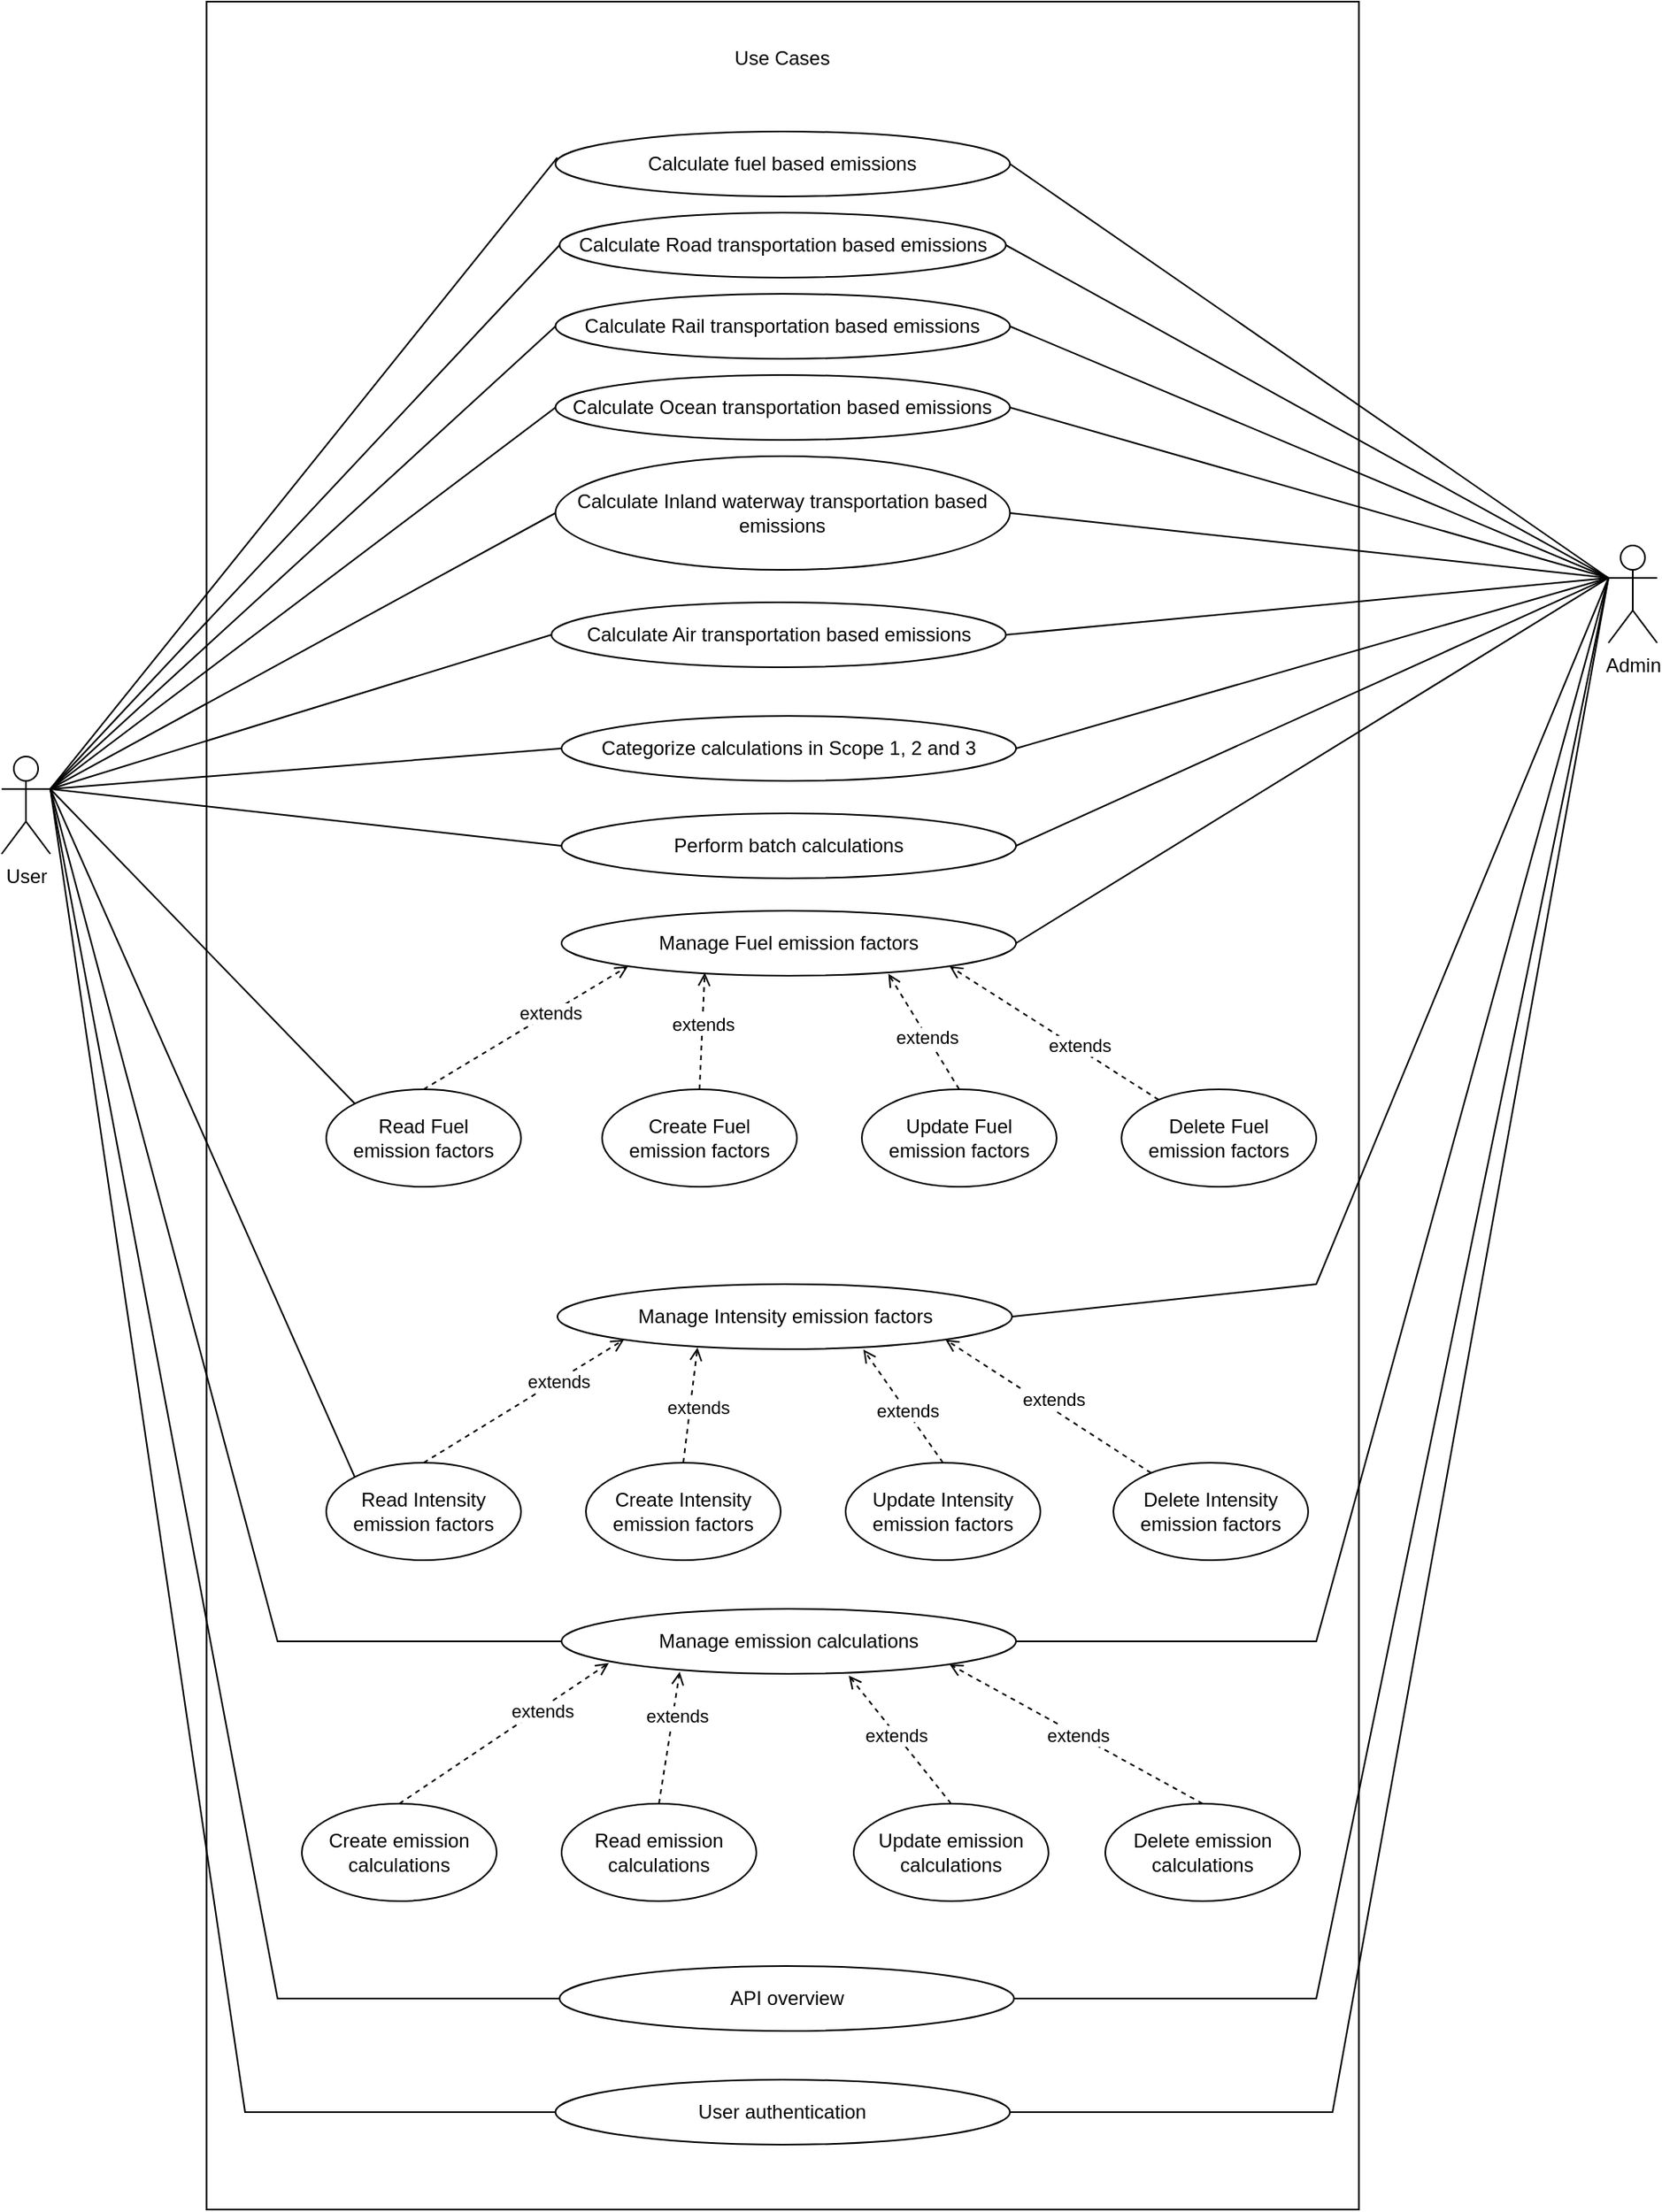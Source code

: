 <mxfile version="22.1.2" type="device">
  <diagram name="Page-1" id="KJeR-6iOu1gyfQtUOH7p">
    <mxGraphModel dx="6248" dy="3240" grid="1" gridSize="10" guides="1" tooltips="1" connect="1" arrows="1" fold="1" page="1" pageScale="1" pageWidth="850" pageHeight="1100" math="0" shadow="0">
      <root>
        <mxCell id="0" />
        <mxCell id="1" parent="0" />
        <mxCell id="jSa6UbDtJT3EHKXAqKy7-3" value="" style="rounded=0;whiteSpace=wrap;html=1;" parent="1" vertex="1">
          <mxGeometry x="206.25" y="70" width="710" height="1360" as="geometry" />
        </mxCell>
        <mxCell id="Uce3np_s1-tXbYtXFm9n-107" style="rounded=0;orthogonalLoop=1;jettySize=auto;html=1;exitX=1;exitY=0.333;exitDx=0;exitDy=0;exitPerimeter=0;entryX=0;entryY=0.5;entryDx=0;entryDy=0;endArrow=none;endFill=0;" parent="1" source="jSa6UbDtJT3EHKXAqKy7-2" target="Uce3np_s1-tXbYtXFm9n-55" edge="1">
          <mxGeometry relative="1" as="geometry" />
        </mxCell>
        <mxCell id="Uce3np_s1-tXbYtXFm9n-108" style="rounded=0;orthogonalLoop=1;jettySize=auto;html=1;exitX=1;exitY=0.333;exitDx=0;exitDy=0;exitPerimeter=0;entryX=0;entryY=0.5;entryDx=0;entryDy=0;endArrow=none;endFill=0;" parent="1" source="jSa6UbDtJT3EHKXAqKy7-2" target="Uce3np_s1-tXbYtXFm9n-57" edge="1">
          <mxGeometry relative="1" as="geometry" />
        </mxCell>
        <mxCell id="Uce3np_s1-tXbYtXFm9n-109" style="rounded=0;orthogonalLoop=1;jettySize=auto;html=1;exitX=1;exitY=0.333;exitDx=0;exitDy=0;exitPerimeter=0;entryX=0;entryY=0;entryDx=0;entryDy=0;endArrow=none;endFill=0;" parent="1" source="jSa6UbDtJT3EHKXAqKy7-2" target="Uce3np_s1-tXbYtXFm9n-65" edge="1">
          <mxGeometry relative="1" as="geometry" />
        </mxCell>
        <mxCell id="Uce3np_s1-tXbYtXFm9n-110" style="rounded=0;orthogonalLoop=1;jettySize=auto;html=1;exitX=1;exitY=0.333;exitDx=0;exitDy=0;exitPerimeter=0;entryX=0;entryY=0;entryDx=0;entryDy=0;endArrow=none;endFill=0;" parent="1" source="jSa6UbDtJT3EHKXAqKy7-2" target="Uce3np_s1-tXbYtXFm9n-69" edge="1">
          <mxGeometry relative="1" as="geometry" />
        </mxCell>
        <mxCell id="Uce3np_s1-tXbYtXFm9n-111" style="rounded=0;orthogonalLoop=1;jettySize=auto;html=1;exitX=1;exitY=0.333;exitDx=0;exitDy=0;exitPerimeter=0;entryX=0;entryY=0.5;entryDx=0;entryDy=0;endArrow=none;endFill=0;" parent="1" source="jSa6UbDtJT3EHKXAqKy7-2" target="Uce3np_s1-tXbYtXFm9n-60" edge="1">
          <mxGeometry relative="1" as="geometry">
            <Array as="points">
              <mxPoint x="250" y="1080" />
            </Array>
          </mxGeometry>
        </mxCell>
        <mxCell id="Uce3np_s1-tXbYtXFm9n-112" style="rounded=0;orthogonalLoop=1;jettySize=auto;html=1;exitX=1;exitY=0.333;exitDx=0;exitDy=0;exitPerimeter=0;entryX=0;entryY=0.5;entryDx=0;entryDy=0;endArrow=none;endFill=0;" parent="1" source="jSa6UbDtJT3EHKXAqKy7-2" target="Uce3np_s1-tXbYtXFm9n-54" edge="1">
          <mxGeometry relative="1" as="geometry" />
        </mxCell>
        <mxCell id="Uce3np_s1-tXbYtXFm9n-113" style="rounded=0;orthogonalLoop=1;jettySize=auto;html=1;exitX=1;exitY=0.333;exitDx=0;exitDy=0;exitPerimeter=0;entryX=0;entryY=0.5;entryDx=0;entryDy=0;endArrow=none;endFill=0;" parent="1" source="jSa6UbDtJT3EHKXAqKy7-2" target="Uce3np_s1-tXbYtXFm9n-56" edge="1">
          <mxGeometry relative="1" as="geometry">
            <Array as="points">
              <mxPoint x="250" y="1300" />
            </Array>
          </mxGeometry>
        </mxCell>
        <mxCell id="Uce3np_s1-tXbYtXFm9n-114" style="rounded=0;orthogonalLoop=1;jettySize=auto;html=1;exitX=1;exitY=0.333;exitDx=0;exitDy=0;exitPerimeter=0;entryX=0;entryY=0.5;entryDx=0;entryDy=0;endArrow=none;endFill=0;" parent="1" source="jSa6UbDtJT3EHKXAqKy7-2" target="Uce3np_s1-tXbYtXFm9n-61" edge="1">
          <mxGeometry relative="1" as="geometry">
            <Array as="points">
              <mxPoint x="230" y="1370" />
            </Array>
          </mxGeometry>
        </mxCell>
        <mxCell id="9OdC6J8HxEB_5gwYxaFI-3" style="rounded=0;orthogonalLoop=1;jettySize=auto;html=1;exitX=1;exitY=0.333;exitDx=0;exitDy=0;exitPerimeter=0;entryX=0;entryY=0.5;entryDx=0;entryDy=0;endArrow=none;endFill=0;" edge="1" parent="1" source="jSa6UbDtJT3EHKXAqKy7-2" target="9OdC6J8HxEB_5gwYxaFI-1">
          <mxGeometry relative="1" as="geometry" />
        </mxCell>
        <mxCell id="jSa6UbDtJT3EHKXAqKy7-2" value="User" style="shape=umlActor;verticalLabelPosition=bottom;verticalAlign=top;html=1;outlineConnect=0;" parent="1" vertex="1">
          <mxGeometry x="80" y="535" width="30" height="60" as="geometry" />
        </mxCell>
        <mxCell id="jSa6UbDtJT3EHKXAqKy7-4" value="Calculate fuel based emissions" style="ellipse;whiteSpace=wrap;html=1;" parent="1" vertex="1">
          <mxGeometry x="421.25" y="150" width="280" height="40" as="geometry" />
        </mxCell>
        <mxCell id="jSa6UbDtJT3EHKXAqKy7-5" value="Calculate Road transportation based emissions" style="ellipse;whiteSpace=wrap;html=1;" parent="1" vertex="1">
          <mxGeometry x="423.75" y="200" width="275" height="40" as="geometry" />
        </mxCell>
        <mxCell id="jSa6UbDtJT3EHKXAqKy7-6" value="Calculate Rail transportation based emissions" style="ellipse;whiteSpace=wrap;html=1;" parent="1" vertex="1">
          <mxGeometry x="421.25" y="250" width="280" height="40" as="geometry" />
        </mxCell>
        <mxCell id="jSa6UbDtJT3EHKXAqKy7-18" value="Use Cases" style="text;html=1;strokeColor=none;fillColor=none;align=center;verticalAlign=middle;whiteSpace=wrap;rounded=0;" parent="1" vertex="1">
          <mxGeometry x="516.25" y="90" width="90" height="30" as="geometry" />
        </mxCell>
        <mxCell id="Uce3np_s1-tXbYtXFm9n-115" style="rounded=0;orthogonalLoop=1;jettySize=auto;html=1;exitX=0;exitY=0.333;exitDx=0;exitDy=0;exitPerimeter=0;entryX=1;entryY=0.5;entryDx=0;entryDy=0;endArrow=none;endFill=0;" parent="1" source="jSa6UbDtJT3EHKXAqKy7-19" target="jSa6UbDtJT3EHKXAqKy7-4" edge="1">
          <mxGeometry relative="1" as="geometry" />
        </mxCell>
        <mxCell id="Uce3np_s1-tXbYtXFm9n-116" style="rounded=0;orthogonalLoop=1;jettySize=auto;html=1;exitX=0;exitY=0.333;exitDx=0;exitDy=0;exitPerimeter=0;entryX=1;entryY=0.5;entryDx=0;entryDy=0;endArrow=none;endFill=0;" parent="1" source="jSa6UbDtJT3EHKXAqKy7-19" target="jSa6UbDtJT3EHKXAqKy7-5" edge="1">
          <mxGeometry relative="1" as="geometry" />
        </mxCell>
        <mxCell id="Uce3np_s1-tXbYtXFm9n-117" style="rounded=0;orthogonalLoop=1;jettySize=auto;html=1;exitX=0;exitY=0.333;exitDx=0;exitDy=0;exitPerimeter=0;entryX=1;entryY=0.5;entryDx=0;entryDy=0;endArrow=none;endFill=0;" parent="1" source="jSa6UbDtJT3EHKXAqKy7-19" target="jSa6UbDtJT3EHKXAqKy7-6" edge="1">
          <mxGeometry relative="1" as="geometry" />
        </mxCell>
        <mxCell id="Uce3np_s1-tXbYtXFm9n-118" style="rounded=0;orthogonalLoop=1;jettySize=auto;html=1;exitX=0;exitY=0.333;exitDx=0;exitDy=0;exitPerimeter=0;entryX=1;entryY=0.5;entryDx=0;entryDy=0;endArrow=none;endFill=0;" parent="1" source="jSa6UbDtJT3EHKXAqKy7-19" target="Uce3np_s1-tXbYtXFm9n-53" edge="1">
          <mxGeometry relative="1" as="geometry" />
        </mxCell>
        <mxCell id="Uce3np_s1-tXbYtXFm9n-119" style="rounded=0;orthogonalLoop=1;jettySize=auto;html=1;exitX=0;exitY=0.333;exitDx=0;exitDy=0;exitPerimeter=0;entryX=1;entryY=0.5;entryDx=0;entryDy=0;endArrow=none;endFill=0;" parent="1" source="jSa6UbDtJT3EHKXAqKy7-19" target="Uce3np_s1-tXbYtXFm9n-54" edge="1">
          <mxGeometry relative="1" as="geometry" />
        </mxCell>
        <mxCell id="Uce3np_s1-tXbYtXFm9n-120" style="rounded=0;orthogonalLoop=1;jettySize=auto;html=1;exitX=0;exitY=0.333;exitDx=0;exitDy=0;exitPerimeter=0;entryX=1;entryY=0.5;entryDx=0;entryDy=0;endArrow=none;endFill=0;" parent="1" source="jSa6UbDtJT3EHKXAqKy7-19" target="Uce3np_s1-tXbYtXFm9n-55" edge="1">
          <mxGeometry relative="1" as="geometry" />
        </mxCell>
        <mxCell id="Uce3np_s1-tXbYtXFm9n-121" style="rounded=0;orthogonalLoop=1;jettySize=auto;html=1;exitX=0;exitY=0.333;exitDx=0;exitDy=0;exitPerimeter=0;entryX=1;entryY=0.5;entryDx=0;entryDy=0;endArrow=none;endFill=0;" parent="1" source="jSa6UbDtJT3EHKXAqKy7-19" target="Uce3np_s1-tXbYtXFm9n-57" edge="1">
          <mxGeometry relative="1" as="geometry" />
        </mxCell>
        <mxCell id="Uce3np_s1-tXbYtXFm9n-122" style="rounded=0;orthogonalLoop=1;jettySize=auto;html=1;exitX=0;exitY=0.333;exitDx=0;exitDy=0;exitPerimeter=0;entryX=1;entryY=0.5;entryDx=0;entryDy=0;endArrow=none;endFill=0;" parent="1" source="jSa6UbDtJT3EHKXAqKy7-19" target="Uce3np_s1-tXbYtXFm9n-58" edge="1">
          <mxGeometry relative="1" as="geometry" />
        </mxCell>
        <mxCell id="Uce3np_s1-tXbYtXFm9n-123" style="rounded=0;orthogonalLoop=1;jettySize=auto;html=1;exitX=0;exitY=0.333;exitDx=0;exitDy=0;exitPerimeter=0;entryX=1;entryY=0.5;entryDx=0;entryDy=0;endArrow=none;endFill=0;" parent="1" source="jSa6UbDtJT3EHKXAqKy7-19" target="Uce3np_s1-tXbYtXFm9n-59" edge="1">
          <mxGeometry relative="1" as="geometry">
            <Array as="points">
              <mxPoint x="890" y="860" />
            </Array>
          </mxGeometry>
        </mxCell>
        <mxCell id="Uce3np_s1-tXbYtXFm9n-124" style="rounded=0;orthogonalLoop=1;jettySize=auto;html=1;exitX=0;exitY=0.333;exitDx=0;exitDy=0;exitPerimeter=0;entryX=1;entryY=0.5;entryDx=0;entryDy=0;endArrow=none;endFill=0;" parent="1" source="jSa6UbDtJT3EHKXAqKy7-19" target="Uce3np_s1-tXbYtXFm9n-60" edge="1">
          <mxGeometry relative="1" as="geometry">
            <Array as="points">
              <mxPoint x="890" y="1080" />
            </Array>
          </mxGeometry>
        </mxCell>
        <mxCell id="Uce3np_s1-tXbYtXFm9n-125" style="rounded=0;orthogonalLoop=1;jettySize=auto;html=1;exitX=0;exitY=0.333;exitDx=0;exitDy=0;exitPerimeter=0;entryX=1;entryY=0.5;entryDx=0;entryDy=0;endArrow=none;endFill=0;" parent="1" source="jSa6UbDtJT3EHKXAqKy7-19" target="Uce3np_s1-tXbYtXFm9n-56" edge="1">
          <mxGeometry relative="1" as="geometry">
            <Array as="points">
              <mxPoint x="890" y="1300" />
            </Array>
          </mxGeometry>
        </mxCell>
        <mxCell id="Uce3np_s1-tXbYtXFm9n-127" style="rounded=0;orthogonalLoop=1;jettySize=auto;html=1;exitX=0;exitY=0.333;exitDx=0;exitDy=0;exitPerimeter=0;entryX=1;entryY=0.5;entryDx=0;entryDy=0;endArrow=none;endFill=0;" parent="1" source="jSa6UbDtJT3EHKXAqKy7-19" target="Uce3np_s1-tXbYtXFm9n-61" edge="1">
          <mxGeometry relative="1" as="geometry">
            <Array as="points">
              <mxPoint x="900" y="1370" />
            </Array>
          </mxGeometry>
        </mxCell>
        <mxCell id="9OdC6J8HxEB_5gwYxaFI-2" style="rounded=0;orthogonalLoop=1;jettySize=auto;html=1;exitX=0;exitY=0.333;exitDx=0;exitDy=0;exitPerimeter=0;entryX=1;entryY=0.5;entryDx=0;entryDy=0;endArrow=none;endFill=0;" edge="1" parent="1" source="jSa6UbDtJT3EHKXAqKy7-19" target="9OdC6J8HxEB_5gwYxaFI-1">
          <mxGeometry relative="1" as="geometry" />
        </mxCell>
        <mxCell id="jSa6UbDtJT3EHKXAqKy7-19" value="Admin" style="shape=umlActor;verticalLabelPosition=bottom;verticalAlign=top;html=1;outlineConnect=0;" parent="1" vertex="1">
          <mxGeometry x="1070" y="405" width="30" height="60" as="geometry" />
        </mxCell>
        <mxCell id="jSa6UbDtJT3EHKXAqKy7-29" value="" style="endArrow=none;html=1;rounded=0;exitX=1;exitY=0.333;exitDx=0;exitDy=0;exitPerimeter=0;entryX=0.004;entryY=0.402;entryDx=0;entryDy=0;entryPerimeter=0;" parent="1" source="jSa6UbDtJT3EHKXAqKy7-2" target="jSa6UbDtJT3EHKXAqKy7-4" edge="1">
          <mxGeometry width="50" height="50" relative="1" as="geometry">
            <mxPoint x="630" y="550" as="sourcePoint" />
            <mxPoint x="680" y="500" as="targetPoint" />
          </mxGeometry>
        </mxCell>
        <mxCell id="jSa6UbDtJT3EHKXAqKy7-30" value="" style="endArrow=none;html=1;rounded=0;exitX=1;exitY=0.333;exitDx=0;exitDy=0;exitPerimeter=0;entryX=0;entryY=0.5;entryDx=0;entryDy=0;" parent="1" source="jSa6UbDtJT3EHKXAqKy7-2" target="jSa6UbDtJT3EHKXAqKy7-5" edge="1">
          <mxGeometry width="50" height="50" relative="1" as="geometry">
            <mxPoint x="120" y="565" as="sourcePoint" />
            <mxPoint x="316" y="246" as="targetPoint" />
          </mxGeometry>
        </mxCell>
        <mxCell id="jSa6UbDtJT3EHKXAqKy7-31" value="" style="endArrow=none;html=1;rounded=0;exitX=1;exitY=0.333;exitDx=0;exitDy=0;exitPerimeter=0;entryX=0;entryY=0.5;entryDx=0;entryDy=0;" parent="1" source="jSa6UbDtJT3EHKXAqKy7-2" target="jSa6UbDtJT3EHKXAqKy7-6" edge="1">
          <mxGeometry width="50" height="50" relative="1" as="geometry">
            <mxPoint x="630" y="620" as="sourcePoint" />
            <mxPoint x="680" y="570" as="targetPoint" />
          </mxGeometry>
        </mxCell>
        <mxCell id="Uce3np_s1-tXbYtXFm9n-53" value="Calculate Ocean transportation based emissions" style="ellipse;whiteSpace=wrap;html=1;" parent="1" vertex="1">
          <mxGeometry x="421.25" y="300" width="280" height="40" as="geometry" />
        </mxCell>
        <mxCell id="Uce3np_s1-tXbYtXFm9n-54" value="Calculate Inland waterway transportation based emissions" style="ellipse;whiteSpace=wrap;html=1;" parent="1" vertex="1">
          <mxGeometry x="421.25" y="350" width="280" height="70" as="geometry" />
        </mxCell>
        <mxCell id="Uce3np_s1-tXbYtXFm9n-55" value="Categorize calculations in Scope 1, 2 and 3" style="ellipse;whiteSpace=wrap;html=1;" parent="1" vertex="1">
          <mxGeometry x="425" y="510" width="280" height="40" as="geometry" />
        </mxCell>
        <mxCell id="Uce3np_s1-tXbYtXFm9n-56" value="API overview" style="ellipse;whiteSpace=wrap;html=1;" parent="1" vertex="1">
          <mxGeometry x="423.75" y="1280" width="280" height="40" as="geometry" />
        </mxCell>
        <mxCell id="Uce3np_s1-tXbYtXFm9n-57" value="Perform batch calculations" style="ellipse;whiteSpace=wrap;html=1;" parent="1" vertex="1">
          <mxGeometry x="425" y="570" width="280" height="40" as="geometry" />
        </mxCell>
        <mxCell id="Uce3np_s1-tXbYtXFm9n-58" value="Manage Fuel emission factors" style="ellipse;whiteSpace=wrap;html=1;" parent="1" vertex="1">
          <mxGeometry x="425" y="630" width="280" height="40" as="geometry" />
        </mxCell>
        <mxCell id="Uce3np_s1-tXbYtXFm9n-59" value="Manage Intensity emission factors" style="ellipse;whiteSpace=wrap;html=1;" parent="1" vertex="1">
          <mxGeometry x="422.5" y="860" width="280" height="40" as="geometry" />
        </mxCell>
        <mxCell id="Uce3np_s1-tXbYtXFm9n-60" value="Manage emission calculations" style="ellipse;whiteSpace=wrap;html=1;" parent="1" vertex="1">
          <mxGeometry x="425" y="1060" width="280" height="40" as="geometry" />
        </mxCell>
        <mxCell id="Uce3np_s1-tXbYtXFm9n-61" value="User authentication" style="ellipse;whiteSpace=wrap;html=1;" parent="1" vertex="1">
          <mxGeometry x="421.25" y="1350" width="280" height="40" as="geometry" />
        </mxCell>
        <mxCell id="Uce3np_s1-tXbYtXFm9n-62" style="rounded=0;orthogonalLoop=1;jettySize=auto;html=1;exitX=1;exitY=0.333;exitDx=0;exitDy=0;exitPerimeter=0;entryX=0;entryY=0.5;entryDx=0;entryDy=0;endArrow=none;endFill=0;" parent="1" source="jSa6UbDtJT3EHKXAqKy7-2" target="Uce3np_s1-tXbYtXFm9n-53" edge="1">
          <mxGeometry relative="1" as="geometry" />
        </mxCell>
        <mxCell id="Uce3np_s1-tXbYtXFm9n-78" value="" style="group" parent="1" vertex="1" connectable="0">
          <mxGeometry x="280" y="740" width="610" height="60" as="geometry" />
        </mxCell>
        <mxCell id="Uce3np_s1-tXbYtXFm9n-64" value="Create Fuel &lt;br&gt;emission factors" style="ellipse;whiteSpace=wrap;html=1;" parent="Uce3np_s1-tXbYtXFm9n-78" vertex="1">
          <mxGeometry x="170" width="120" height="60" as="geometry" />
        </mxCell>
        <mxCell id="Uce3np_s1-tXbYtXFm9n-65" value="Read Fuel &lt;br&gt;emission factors" style="ellipse;whiteSpace=wrap;html=1;" parent="Uce3np_s1-tXbYtXFm9n-78" vertex="1">
          <mxGeometry width="120" height="60" as="geometry" />
        </mxCell>
        <mxCell id="Uce3np_s1-tXbYtXFm9n-66" value="Update Fuel &lt;br&gt;emission factors" style="ellipse;whiteSpace=wrap;html=1;" parent="Uce3np_s1-tXbYtXFm9n-78" vertex="1">
          <mxGeometry x="330" width="120" height="60" as="geometry" />
        </mxCell>
        <mxCell id="Uce3np_s1-tXbYtXFm9n-67" value="Delete Fuel &lt;br&gt;emission factors" style="ellipse;whiteSpace=wrap;html=1;" parent="Uce3np_s1-tXbYtXFm9n-78" vertex="1">
          <mxGeometry x="490" width="120" height="60" as="geometry" />
        </mxCell>
        <mxCell id="Uce3np_s1-tXbYtXFm9n-76" style="edgeStyle=orthogonalEdgeStyle;rounded=0;orthogonalLoop=1;jettySize=auto;html=1;exitX=0.5;exitY=1;exitDx=0;exitDy=0;" parent="Uce3np_s1-tXbYtXFm9n-78" source="Uce3np_s1-tXbYtXFm9n-67" target="Uce3np_s1-tXbYtXFm9n-67" edge="1">
          <mxGeometry relative="1" as="geometry" />
        </mxCell>
        <mxCell id="Uce3np_s1-tXbYtXFm9n-79" value="" style="group" parent="1" vertex="1" connectable="0">
          <mxGeometry x="280" y="970" width="605" height="60" as="geometry" />
        </mxCell>
        <mxCell id="Uce3np_s1-tXbYtXFm9n-68" value="Create Intensity&lt;br&gt;emission factors" style="ellipse;whiteSpace=wrap;html=1;" parent="Uce3np_s1-tXbYtXFm9n-79" vertex="1">
          <mxGeometry x="160" width="120" height="60" as="geometry" />
        </mxCell>
        <mxCell id="Uce3np_s1-tXbYtXFm9n-69" value="Read Intensity&lt;br&gt;emission factors" style="ellipse;whiteSpace=wrap;html=1;" parent="Uce3np_s1-tXbYtXFm9n-79" vertex="1">
          <mxGeometry width="120" height="60" as="geometry" />
        </mxCell>
        <mxCell id="Uce3np_s1-tXbYtXFm9n-70" value="Update Intensity&lt;br&gt;emission factors" style="ellipse;whiteSpace=wrap;html=1;" parent="Uce3np_s1-tXbYtXFm9n-79" vertex="1">
          <mxGeometry x="320" width="120" height="60" as="geometry" />
        </mxCell>
        <mxCell id="Uce3np_s1-tXbYtXFm9n-71" value="Delete Intensity&lt;br&gt;emission factors" style="ellipse;whiteSpace=wrap;html=1;" parent="Uce3np_s1-tXbYtXFm9n-79" vertex="1">
          <mxGeometry x="485" width="120" height="60" as="geometry" />
        </mxCell>
        <mxCell id="Uce3np_s1-tXbYtXFm9n-80" value="" style="group" parent="1" vertex="1" connectable="0">
          <mxGeometry x="265" y="1180" width="615" height="60" as="geometry" />
        </mxCell>
        <mxCell id="Uce3np_s1-tXbYtXFm9n-72" value="Create emission calculations" style="ellipse;whiteSpace=wrap;html=1;" parent="Uce3np_s1-tXbYtXFm9n-80" vertex="1">
          <mxGeometry width="120" height="60" as="geometry" />
        </mxCell>
        <mxCell id="Uce3np_s1-tXbYtXFm9n-73" value="Read emission calculations" style="ellipse;whiteSpace=wrap;html=1;" parent="Uce3np_s1-tXbYtXFm9n-80" vertex="1">
          <mxGeometry x="160" width="120" height="60" as="geometry" />
        </mxCell>
        <mxCell id="Uce3np_s1-tXbYtXFm9n-74" value="Update emission calculations" style="ellipse;whiteSpace=wrap;html=1;" parent="Uce3np_s1-tXbYtXFm9n-80" vertex="1">
          <mxGeometry x="340" width="120" height="60" as="geometry" />
        </mxCell>
        <mxCell id="Uce3np_s1-tXbYtXFm9n-75" value="Delete emission calculations" style="ellipse;whiteSpace=wrap;html=1;" parent="Uce3np_s1-tXbYtXFm9n-80" vertex="1">
          <mxGeometry x="495" width="120" height="60" as="geometry" />
        </mxCell>
        <mxCell id="Uce3np_s1-tXbYtXFm9n-81" style="rounded=0;orthogonalLoop=1;jettySize=auto;html=1;exitX=0.5;exitY=0;exitDx=0;exitDy=0;entryX=0;entryY=1;entryDx=0;entryDy=0;endArrow=open;endFill=0;dashed=1;" parent="1" source="Uce3np_s1-tXbYtXFm9n-65" target="Uce3np_s1-tXbYtXFm9n-58" edge="1">
          <mxGeometry relative="1" as="geometry" />
        </mxCell>
        <mxCell id="Uce3np_s1-tXbYtXFm9n-101" value="extends" style="edgeLabel;html=1;align=center;verticalAlign=middle;resizable=0;points=[];" parent="Uce3np_s1-tXbYtXFm9n-81" vertex="1" connectable="0">
          <mxGeometry x="0.232" y="1" relative="1" as="geometry">
            <mxPoint x="1" as="offset" />
          </mxGeometry>
        </mxCell>
        <mxCell id="Uce3np_s1-tXbYtXFm9n-82" style="rounded=0;orthogonalLoop=1;jettySize=auto;html=1;exitX=0.5;exitY=0;exitDx=0;exitDy=0;entryX=0.315;entryY=0.954;entryDx=0;entryDy=0;entryPerimeter=0;endArrow=open;endFill=0;dashed=1;" parent="1" source="Uce3np_s1-tXbYtXFm9n-64" target="Uce3np_s1-tXbYtXFm9n-58" edge="1">
          <mxGeometry relative="1" as="geometry" />
        </mxCell>
        <mxCell id="Uce3np_s1-tXbYtXFm9n-100" value="extends" style="edgeLabel;html=1;align=center;verticalAlign=middle;resizable=0;points=[];" parent="Uce3np_s1-tXbYtXFm9n-82" vertex="1" connectable="0">
          <mxGeometry x="0.117" relative="1" as="geometry">
            <mxPoint as="offset" />
          </mxGeometry>
        </mxCell>
        <mxCell id="Uce3np_s1-tXbYtXFm9n-83" style="rounded=0;orthogonalLoop=1;jettySize=auto;html=1;exitX=0.5;exitY=0;exitDx=0;exitDy=0;entryX=0.719;entryY=0.97;entryDx=0;entryDy=0;endArrow=open;endFill=0;dashed=1;entryPerimeter=0;" parent="1" source="Uce3np_s1-tXbYtXFm9n-66" target="Uce3np_s1-tXbYtXFm9n-58" edge="1">
          <mxGeometry relative="1" as="geometry" />
        </mxCell>
        <mxCell id="Uce3np_s1-tXbYtXFm9n-99" value="extends" style="edgeLabel;html=1;align=center;verticalAlign=middle;resizable=0;points=[];" parent="Uce3np_s1-tXbYtXFm9n-83" vertex="1" connectable="0">
          <mxGeometry x="-0.092" relative="1" as="geometry">
            <mxPoint as="offset" />
          </mxGeometry>
        </mxCell>
        <mxCell id="Uce3np_s1-tXbYtXFm9n-84" style="rounded=0;orthogonalLoop=1;jettySize=auto;html=1;entryX=1;entryY=1;entryDx=0;entryDy=0;endArrow=open;endFill=0;dashed=1;" parent="1" source="Uce3np_s1-tXbYtXFm9n-67" target="Uce3np_s1-tXbYtXFm9n-58" edge="1">
          <mxGeometry relative="1" as="geometry" />
        </mxCell>
        <mxCell id="Uce3np_s1-tXbYtXFm9n-98" value="extends" style="edgeLabel;html=1;align=center;verticalAlign=middle;resizable=0;points=[];" parent="Uce3np_s1-tXbYtXFm9n-84" vertex="1" connectable="0">
          <mxGeometry x="-0.221" y="-2" relative="1" as="geometry">
            <mxPoint as="offset" />
          </mxGeometry>
        </mxCell>
        <mxCell id="Uce3np_s1-tXbYtXFm9n-85" style="rounded=0;orthogonalLoop=1;jettySize=auto;html=1;exitX=0.5;exitY=0;exitDx=0;exitDy=0;entryX=0;entryY=1;entryDx=0;entryDy=0;endArrow=open;endFill=0;dashed=1;" parent="1" source="Uce3np_s1-tXbYtXFm9n-69" target="Uce3np_s1-tXbYtXFm9n-59" edge="1">
          <mxGeometry relative="1" as="geometry" />
        </mxCell>
        <mxCell id="Uce3np_s1-tXbYtXFm9n-94" value="extends" style="edgeLabel;html=1;align=center;verticalAlign=middle;resizable=0;points=[];" parent="Uce3np_s1-tXbYtXFm9n-85" vertex="1" connectable="0">
          <mxGeometry x="0.338" y="-1" relative="1" as="geometry">
            <mxPoint as="offset" />
          </mxGeometry>
        </mxCell>
        <mxCell id="Uce3np_s1-tXbYtXFm9n-86" style="rounded=0;orthogonalLoop=1;jettySize=auto;html=1;exitX=0.5;exitY=0;exitDx=0;exitDy=0;entryX=0.308;entryY=0.975;entryDx=0;entryDy=0;entryPerimeter=0;endArrow=open;endFill=0;dashed=1;" parent="1" source="Uce3np_s1-tXbYtXFm9n-68" target="Uce3np_s1-tXbYtXFm9n-59" edge="1">
          <mxGeometry relative="1" as="geometry" />
        </mxCell>
        <mxCell id="Uce3np_s1-tXbYtXFm9n-95" value="extends" style="edgeLabel;html=1;align=center;verticalAlign=middle;resizable=0;points=[];" parent="Uce3np_s1-tXbYtXFm9n-86" vertex="1" connectable="0">
          <mxGeometry x="0.025" y="-4" relative="1" as="geometry">
            <mxPoint y="1" as="offset" />
          </mxGeometry>
        </mxCell>
        <mxCell id="Uce3np_s1-tXbYtXFm9n-87" style="rounded=0;orthogonalLoop=1;jettySize=auto;html=1;exitX=0.5;exitY=0;exitDx=0;exitDy=0;entryX=0.673;entryY=1.006;entryDx=0;entryDy=0;entryPerimeter=0;endArrow=open;endFill=0;dashed=1;" parent="1" source="Uce3np_s1-tXbYtXFm9n-70" target="Uce3np_s1-tXbYtXFm9n-59" edge="1">
          <mxGeometry relative="1" as="geometry" />
        </mxCell>
        <mxCell id="Uce3np_s1-tXbYtXFm9n-96" value="extends" style="edgeLabel;html=1;align=center;verticalAlign=middle;resizable=0;points=[];" parent="Uce3np_s1-tXbYtXFm9n-87" vertex="1" connectable="0">
          <mxGeometry x="-0.073" relative="1" as="geometry">
            <mxPoint as="offset" />
          </mxGeometry>
        </mxCell>
        <mxCell id="Uce3np_s1-tXbYtXFm9n-88" style="rounded=0;orthogonalLoop=1;jettySize=auto;html=1;entryX=1;entryY=1;entryDx=0;entryDy=0;endArrow=open;endFill=0;dashed=1;" parent="1" source="Uce3np_s1-tXbYtXFm9n-71" target="Uce3np_s1-tXbYtXFm9n-59" edge="1">
          <mxGeometry relative="1" as="geometry" />
        </mxCell>
        <mxCell id="Uce3np_s1-tXbYtXFm9n-97" value="extends" style="edgeLabel;html=1;align=center;verticalAlign=middle;resizable=0;points=[];" parent="Uce3np_s1-tXbYtXFm9n-88" vertex="1" connectable="0">
          <mxGeometry x="-0.004" y="-6" relative="1" as="geometry">
            <mxPoint x="-1" as="offset" />
          </mxGeometry>
        </mxCell>
        <mxCell id="Uce3np_s1-tXbYtXFm9n-90" style="rounded=0;orthogonalLoop=1;jettySize=auto;html=1;exitX=0.5;exitY=0;exitDx=0;exitDy=0;entryX=0.104;entryY=0.834;entryDx=0;entryDy=0;endArrow=open;endFill=0;dashed=1;entryPerimeter=0;" parent="1" source="Uce3np_s1-tXbYtXFm9n-72" target="Uce3np_s1-tXbYtXFm9n-60" edge="1">
          <mxGeometry relative="1" as="geometry" />
        </mxCell>
        <mxCell id="Uce3np_s1-tXbYtXFm9n-102" value="extends" style="edgeLabel;html=1;align=center;verticalAlign=middle;resizable=0;points=[];" parent="Uce3np_s1-tXbYtXFm9n-90" vertex="1" connectable="0">
          <mxGeometry x="0.339" y="-2" relative="1" as="geometry">
            <mxPoint y="-1" as="offset" />
          </mxGeometry>
        </mxCell>
        <mxCell id="Uce3np_s1-tXbYtXFm9n-91" style="rounded=0;orthogonalLoop=1;jettySize=auto;html=1;exitX=0.5;exitY=0;exitDx=0;exitDy=0;entryX=0.26;entryY=0.968;entryDx=0;entryDy=0;entryPerimeter=0;endArrow=open;endFill=0;dashed=1;" parent="1" source="Uce3np_s1-tXbYtXFm9n-73" target="Uce3np_s1-tXbYtXFm9n-60" edge="1">
          <mxGeometry relative="1" as="geometry">
            <mxPoint x="500" y="1090" as="targetPoint" />
          </mxGeometry>
        </mxCell>
        <mxCell id="Uce3np_s1-tXbYtXFm9n-104" value="extends" style="edgeLabel;html=1;align=center;verticalAlign=middle;resizable=0;points=[];" parent="Uce3np_s1-tXbYtXFm9n-91" vertex="1" connectable="0">
          <mxGeometry x="0.348" y="-2" relative="1" as="geometry">
            <mxPoint as="offset" />
          </mxGeometry>
        </mxCell>
        <mxCell id="Uce3np_s1-tXbYtXFm9n-92" style="rounded=0;orthogonalLoop=1;jettySize=auto;html=1;exitX=0.5;exitY=0;exitDx=0;exitDy=0;entryX=0.632;entryY=1.027;entryDx=0;entryDy=0;entryPerimeter=0;endArrow=open;endFill=0;dashed=1;" parent="1" source="Uce3np_s1-tXbYtXFm9n-74" target="Uce3np_s1-tXbYtXFm9n-60" edge="1">
          <mxGeometry relative="1" as="geometry" />
        </mxCell>
        <mxCell id="Uce3np_s1-tXbYtXFm9n-105" value="extends" style="edgeLabel;html=1;align=center;verticalAlign=middle;resizable=0;points=[];" parent="Uce3np_s1-tXbYtXFm9n-92" vertex="1" connectable="0">
          <mxGeometry x="0.083" relative="1" as="geometry">
            <mxPoint as="offset" />
          </mxGeometry>
        </mxCell>
        <mxCell id="Uce3np_s1-tXbYtXFm9n-93" style="rounded=0;orthogonalLoop=1;jettySize=auto;html=1;exitX=0.5;exitY=0;exitDx=0;exitDy=0;entryX=1;entryY=1;entryDx=0;entryDy=0;endArrow=open;endFill=0;dashed=1;" parent="1" source="Uce3np_s1-tXbYtXFm9n-75" target="Uce3np_s1-tXbYtXFm9n-60" edge="1">
          <mxGeometry relative="1" as="geometry" />
        </mxCell>
        <mxCell id="Uce3np_s1-tXbYtXFm9n-106" value="extends" style="edgeLabel;html=1;align=center;verticalAlign=middle;resizable=0;points=[];" parent="Uce3np_s1-tXbYtXFm9n-93" vertex="1" connectable="0">
          <mxGeometry x="-0.004" relative="1" as="geometry">
            <mxPoint as="offset" />
          </mxGeometry>
        </mxCell>
        <mxCell id="9OdC6J8HxEB_5gwYxaFI-1" value="Calculate Air transportation based emissions" style="ellipse;whiteSpace=wrap;html=1;" vertex="1" parent="1">
          <mxGeometry x="418.75" y="440" width="280" height="40" as="geometry" />
        </mxCell>
      </root>
    </mxGraphModel>
  </diagram>
</mxfile>
